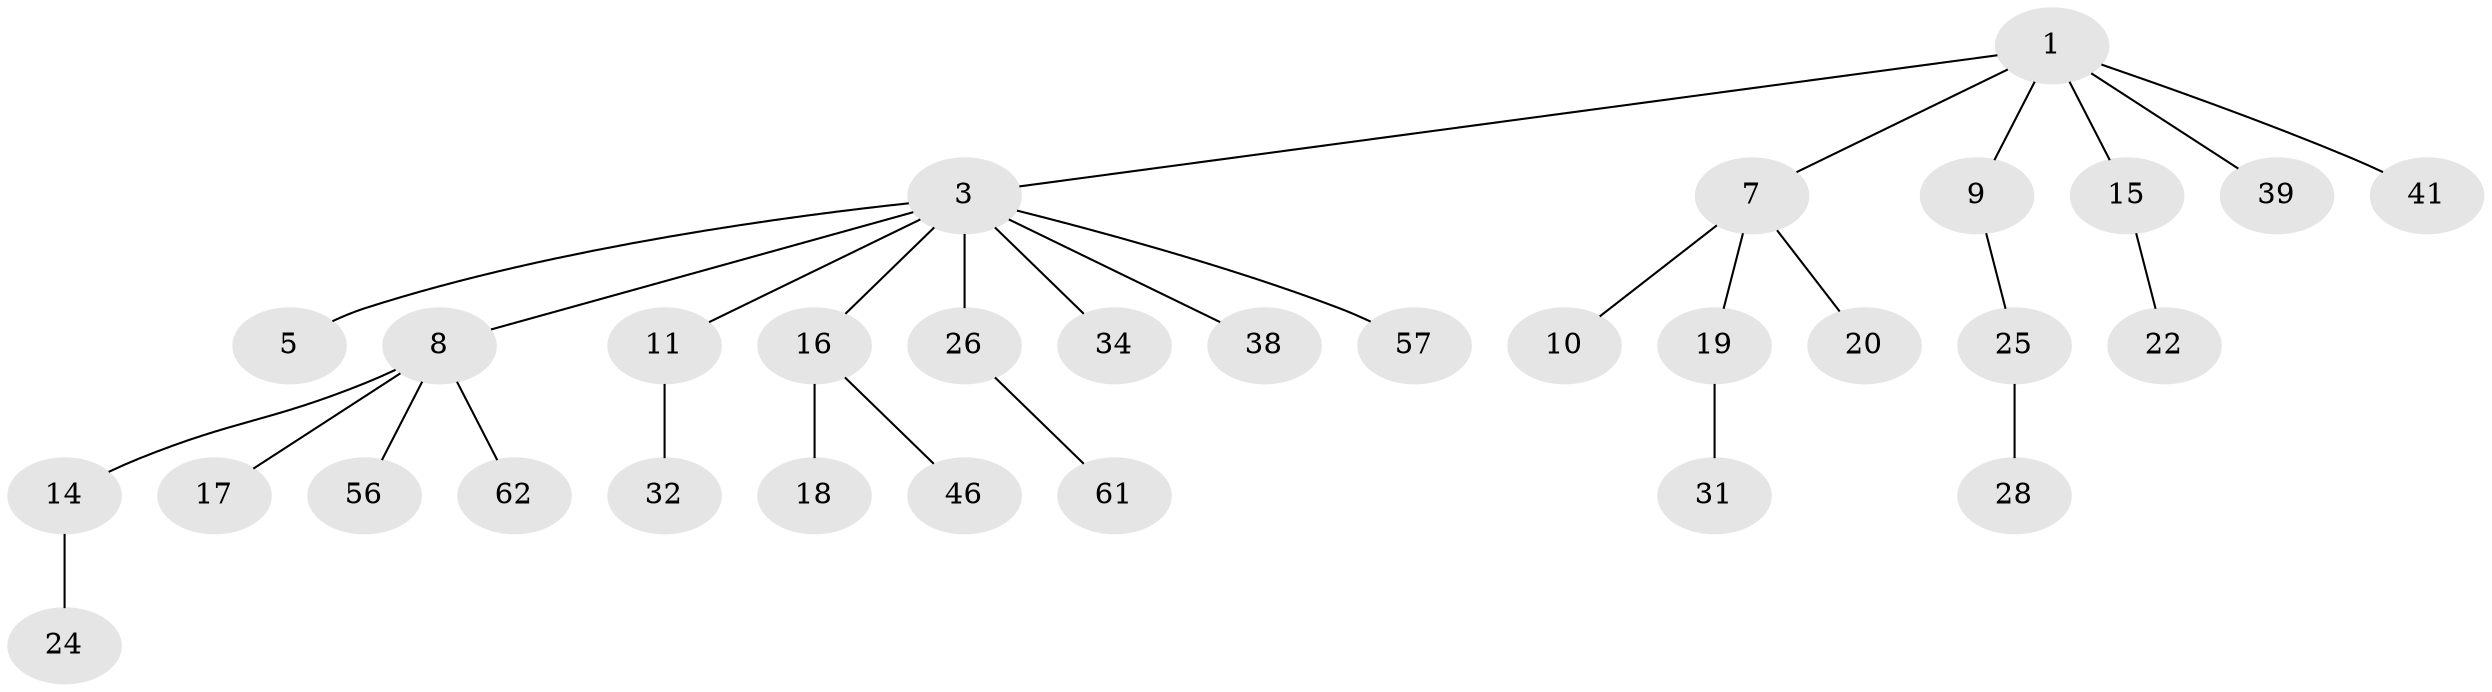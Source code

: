 // original degree distribution, {4: 0.0967741935483871, 7: 0.03225806451612903, 3: 0.12903225806451613, 1: 0.5645161290322581, 5: 0.016129032258064516, 2: 0.16129032258064516}
// Generated by graph-tools (version 1.1) at 2025/15/03/09/25 04:15:39]
// undirected, 31 vertices, 30 edges
graph export_dot {
graph [start="1"]
  node [color=gray90,style=filled];
  1 [super="+2+37"];
  3 [super="+4"];
  5 [super="+6+12"];
  7 [super="+13+29+35"];
  8;
  9 [super="+51"];
  10;
  11 [super="+49+59"];
  14 [super="+58"];
  15 [super="+43+36"];
  16;
  17 [super="+54+52"];
  18 [super="+23+45"];
  19 [super="+21+47"];
  20 [super="+40"];
  22 [super="+27"];
  24 [super="+33+60"];
  25;
  26;
  28;
  31;
  32;
  34;
  38 [super="+42+53"];
  39;
  41 [super="+44"];
  46;
  56;
  57;
  61;
  62;
  1 -- 7;
  1 -- 15;
  1 -- 3;
  1 -- 9;
  1 -- 39;
  1 -- 41;
  3 -- 11;
  3 -- 16;
  3 -- 26;
  3 -- 38;
  3 -- 57;
  3 -- 8;
  3 -- 34;
  3 -- 5;
  7 -- 10;
  7 -- 19;
  7 -- 20;
  8 -- 14;
  8 -- 17;
  8 -- 56;
  8 -- 62;
  9 -- 25;
  11 -- 32;
  14 -- 24;
  15 -- 22;
  16 -- 18;
  16 -- 46;
  19 -- 31;
  25 -- 28;
  26 -- 61;
}
